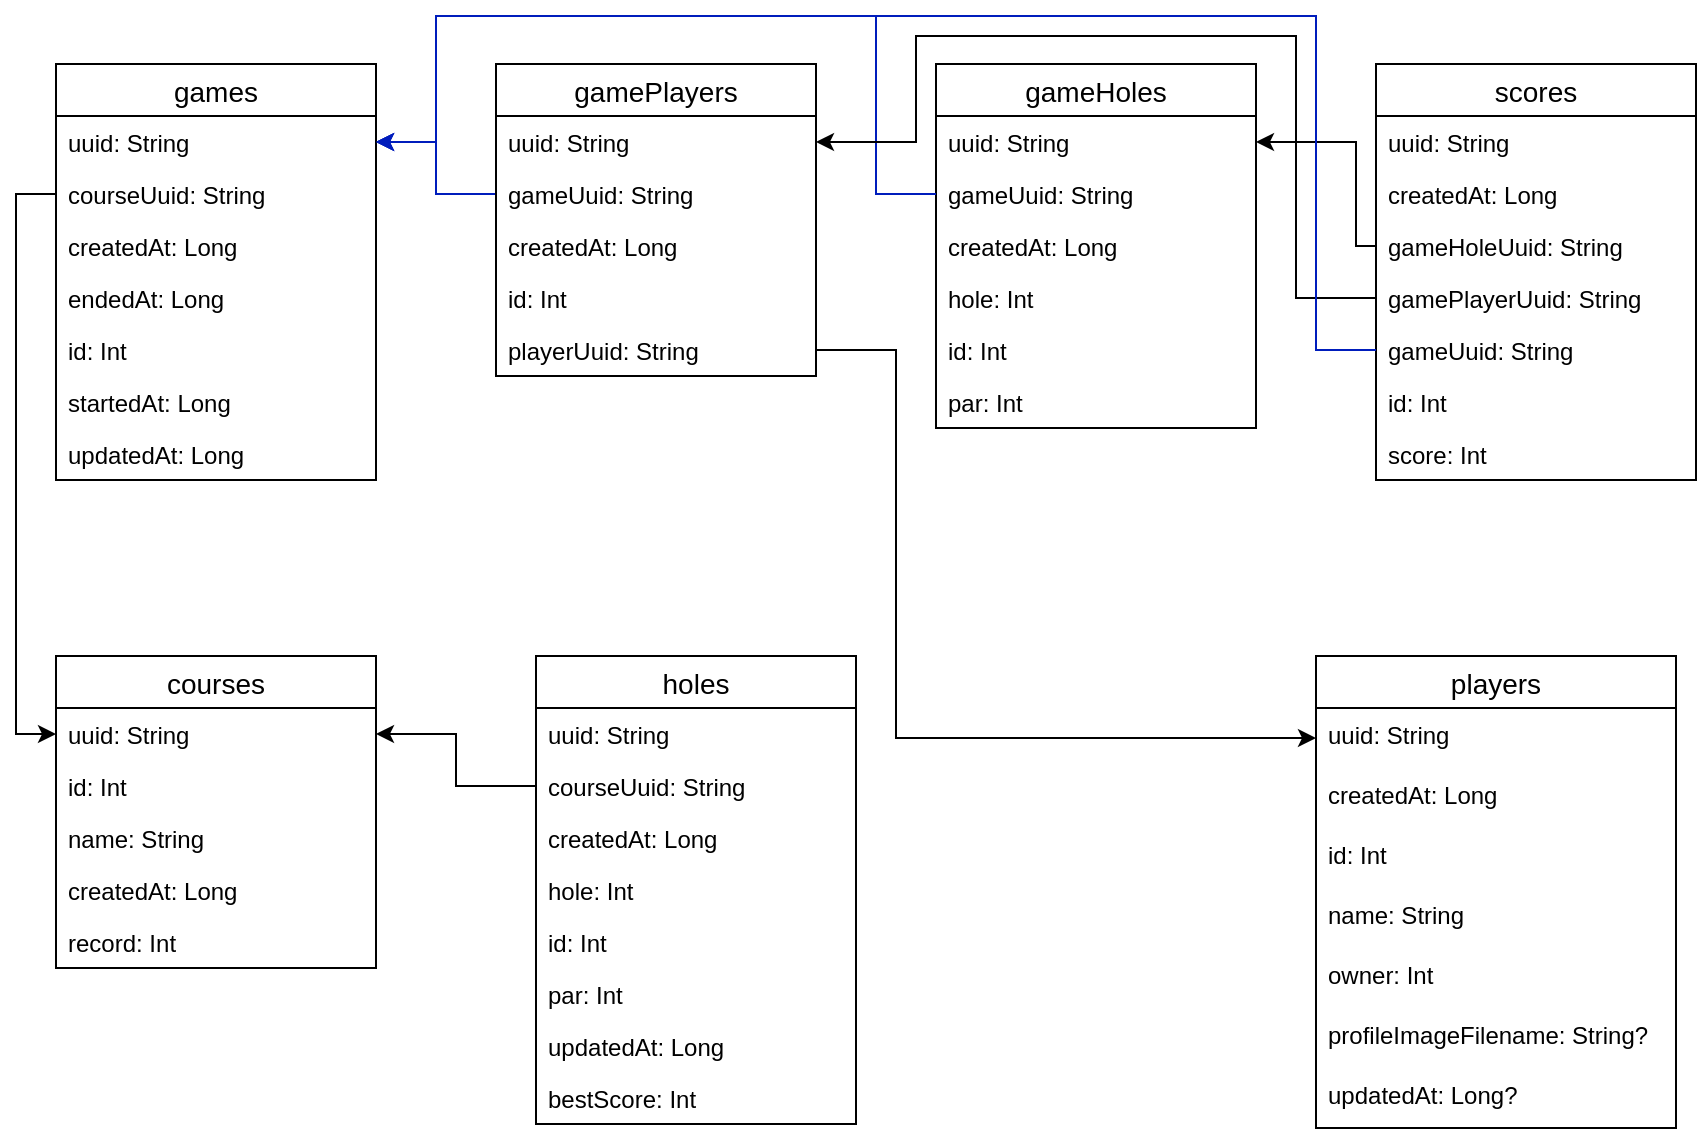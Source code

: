 <mxfile version="13.3.9" type="device"><diagram id="R2lEEEUBdFMjLlhIrx00" name="Page-1"><mxGraphModel dx="2062" dy="1123" grid="1" gridSize="10" guides="1" tooltips="1" connect="1" arrows="1" fold="1" page="1" pageScale="1" pageWidth="850" pageHeight="1100" math="0" shadow="0" extFonts="Permanent Marker^https://fonts.googleapis.com/css?family=Permanent+Marker"><root><mxCell id="0"/><mxCell id="1" parent="0"/><mxCell id="W3xbKl514EGa1JJH_vZw-17" style="edgeStyle=orthogonalEdgeStyle;rounded=0;orthogonalLoop=1;jettySize=auto;html=1;fillColor=#0050ef;strokeColor=#001DBC;" parent="1" source="W3xbKl514EGa1JJH_vZw-13" target="W3xbKl514EGa1JJH_vZw-2" edge="1"><mxGeometry relative="1" as="geometry"/></mxCell><mxCell id="W3xbKl514EGa1JJH_vZw-1" value="games" style="swimlane;fontStyle=0;childLayout=stackLayout;horizontal=1;startSize=26;horizontalStack=0;resizeParent=1;resizeParentMax=0;resizeLast=0;collapsible=1;marginBottom=0;align=center;fontSize=14;" parent="1" vertex="1"><mxGeometry x="40" y="44" width="160" height="208" as="geometry"/></mxCell><mxCell id="W3xbKl514EGa1JJH_vZw-2" value="uuid: String" style="text;strokeColor=none;fillColor=none;spacingLeft=4;spacingRight=4;overflow=hidden;rotatable=0;points=[[0,0.5],[1,0.5]];portConstraint=eastwest;fontSize=12;" parent="W3xbKl514EGa1JJH_vZw-1" vertex="1"><mxGeometry y="26" width="160" height="26" as="geometry"/></mxCell><mxCell id="W3xbKl514EGa1JJH_vZw-3" value="courseUuid: String" style="text;strokeColor=none;fillColor=none;spacingLeft=4;spacingRight=4;overflow=hidden;rotatable=0;points=[[0,0.5],[1,0.5]];portConstraint=eastwest;fontSize=12;" parent="W3xbKl514EGa1JJH_vZw-1" vertex="1"><mxGeometry y="52" width="160" height="26" as="geometry"/></mxCell><mxCell id="W3xbKl514EGa1JJH_vZw-4" value="createdAt: Long" style="text;strokeColor=none;fillColor=none;spacingLeft=4;spacingRight=4;overflow=hidden;rotatable=0;points=[[0,0.5],[1,0.5]];portConstraint=eastwest;fontSize=12;" parent="W3xbKl514EGa1JJH_vZw-1" vertex="1"><mxGeometry y="78" width="160" height="26" as="geometry"/></mxCell><mxCell id="W3xbKl514EGa1JJH_vZw-7" value="endedAt: Long" style="text;strokeColor=none;fillColor=none;spacingLeft=4;spacingRight=4;overflow=hidden;rotatable=0;points=[[0,0.5],[1,0.5]];portConstraint=eastwest;fontSize=12;" parent="W3xbKl514EGa1JJH_vZw-1" vertex="1"><mxGeometry y="104" width="160" height="26" as="geometry"/></mxCell><mxCell id="W3xbKl514EGa1JJH_vZw-6" value="id: Int" style="text;strokeColor=none;fillColor=none;spacingLeft=4;spacingRight=4;overflow=hidden;rotatable=0;points=[[0,0.5],[1,0.5]];portConstraint=eastwest;fontSize=12;" parent="W3xbKl514EGa1JJH_vZw-1" vertex="1"><mxGeometry y="130" width="160" height="26" as="geometry"/></mxCell><mxCell id="W3xbKl514EGa1JJH_vZw-8" value="startedAt: Long" style="text;strokeColor=none;fillColor=none;spacingLeft=4;spacingRight=4;overflow=hidden;rotatable=0;points=[[0,0.5],[1,0.5]];portConstraint=eastwest;fontSize=12;" parent="W3xbKl514EGa1JJH_vZw-1" vertex="1"><mxGeometry y="156" width="160" height="26" as="geometry"/></mxCell><mxCell id="W3xbKl514EGa1JJH_vZw-9" value="updatedAt: Long" style="text;strokeColor=none;fillColor=none;spacingLeft=4;spacingRight=4;overflow=hidden;rotatable=0;points=[[0,0.5],[1,0.5]];portConstraint=eastwest;fontSize=12;" parent="W3xbKl514EGa1JJH_vZw-1" vertex="1"><mxGeometry y="182" width="160" height="26" as="geometry"/></mxCell><mxCell id="W3xbKl514EGa1JJH_vZw-11" value="gamePlayers" style="swimlane;fontStyle=0;childLayout=stackLayout;horizontal=1;startSize=26;horizontalStack=0;resizeParent=1;resizeParentMax=0;resizeLast=0;collapsible=1;marginBottom=0;align=center;fontSize=14;" parent="1" vertex="1"><mxGeometry x="260" y="44" width="160" height="156" as="geometry"/></mxCell><mxCell id="W3xbKl514EGa1JJH_vZw-12" value="uuid: String" style="text;strokeColor=none;fillColor=none;spacingLeft=4;spacingRight=4;overflow=hidden;rotatable=0;points=[[0,0.5],[1,0.5]];portConstraint=eastwest;fontSize=12;" parent="W3xbKl514EGa1JJH_vZw-11" vertex="1"><mxGeometry y="26" width="160" height="26" as="geometry"/></mxCell><mxCell id="W3xbKl514EGa1JJH_vZw-13" value="gameUuid: String" style="text;strokeColor=none;fillColor=none;spacingLeft=4;spacingRight=4;overflow=hidden;rotatable=0;points=[[0,0.5],[1,0.5]];portConstraint=eastwest;fontSize=12;" parent="W3xbKl514EGa1JJH_vZw-11" vertex="1"><mxGeometry y="52" width="160" height="26" as="geometry"/></mxCell><mxCell id="W3xbKl514EGa1JJH_vZw-14" value="createdAt: Long" style="text;strokeColor=none;fillColor=none;spacingLeft=4;spacingRight=4;overflow=hidden;rotatable=0;points=[[0,0.5],[1,0.5]];portConstraint=eastwest;fontSize=12;" parent="W3xbKl514EGa1JJH_vZw-11" vertex="1"><mxGeometry y="78" width="160" height="26" as="geometry"/></mxCell><mxCell id="W3xbKl514EGa1JJH_vZw-15" value="id: Int" style="text;strokeColor=none;fillColor=none;spacingLeft=4;spacingRight=4;overflow=hidden;rotatable=0;points=[[0,0.5],[1,0.5]];portConstraint=eastwest;fontSize=12;" parent="W3xbKl514EGa1JJH_vZw-11" vertex="1"><mxGeometry y="104" width="160" height="26" as="geometry"/></mxCell><mxCell id="W3xbKl514EGa1JJH_vZw-16" value="playerUuid: String" style="text;strokeColor=none;fillColor=none;spacingLeft=4;spacingRight=4;overflow=hidden;rotatable=0;points=[[0,0.5],[1,0.5]];portConstraint=eastwest;fontSize=12;" parent="W3xbKl514EGa1JJH_vZw-11" vertex="1"><mxGeometry y="130" width="160" height="26" as="geometry"/></mxCell><mxCell id="W3xbKl514EGa1JJH_vZw-18" value="gameHoles" style="swimlane;fontStyle=0;childLayout=stackLayout;horizontal=1;startSize=26;horizontalStack=0;resizeParent=1;resizeParentMax=0;resizeLast=0;collapsible=1;marginBottom=0;align=center;fontSize=14;" parent="1" vertex="1"><mxGeometry x="480" y="44" width="160" height="182" as="geometry"/></mxCell><mxCell id="W3xbKl514EGa1JJH_vZw-19" value="uuid: String" style="text;strokeColor=none;fillColor=none;spacingLeft=4;spacingRight=4;overflow=hidden;rotatable=0;points=[[0,0.5],[1,0.5]];portConstraint=eastwest;fontSize=12;" parent="W3xbKl514EGa1JJH_vZw-18" vertex="1"><mxGeometry y="26" width="160" height="26" as="geometry"/></mxCell><mxCell id="W3xbKl514EGa1JJH_vZw-20" value="gameUuid: String" style="text;strokeColor=none;fillColor=none;spacingLeft=4;spacingRight=4;overflow=hidden;rotatable=0;points=[[0,0.5],[1,0.5]];portConstraint=eastwest;fontSize=12;" parent="W3xbKl514EGa1JJH_vZw-18" vertex="1"><mxGeometry y="52" width="160" height="26" as="geometry"/></mxCell><mxCell id="W3xbKl514EGa1JJH_vZw-21" value="createdAt: Long" style="text;strokeColor=none;fillColor=none;spacingLeft=4;spacingRight=4;overflow=hidden;rotatable=0;points=[[0,0.5],[1,0.5]];portConstraint=eastwest;fontSize=12;" parent="W3xbKl514EGa1JJH_vZw-18" vertex="1"><mxGeometry y="78" width="160" height="26" as="geometry"/></mxCell><mxCell id="W3xbKl514EGa1JJH_vZw-22" value="hole: Int" style="text;strokeColor=none;fillColor=none;spacingLeft=4;spacingRight=4;overflow=hidden;rotatable=0;points=[[0,0.5],[1,0.5]];portConstraint=eastwest;fontSize=12;" parent="W3xbKl514EGa1JJH_vZw-18" vertex="1"><mxGeometry y="104" width="160" height="26" as="geometry"/></mxCell><mxCell id="W3xbKl514EGa1JJH_vZw-23" value="id: Int" style="text;strokeColor=none;fillColor=none;spacingLeft=4;spacingRight=4;overflow=hidden;rotatable=0;points=[[0,0.5],[1,0.5]];portConstraint=eastwest;fontSize=12;" parent="W3xbKl514EGa1JJH_vZw-18" vertex="1"><mxGeometry y="130" width="160" height="26" as="geometry"/></mxCell><mxCell id="W3xbKl514EGa1JJH_vZw-24" value="par: Int" style="text;strokeColor=none;fillColor=none;spacingLeft=4;spacingRight=4;overflow=hidden;rotatable=0;points=[[0,0.5],[1,0.5]];portConstraint=eastwest;fontSize=12;" parent="W3xbKl514EGa1JJH_vZw-18" vertex="1"><mxGeometry y="156" width="160" height="26" as="geometry"/></mxCell><mxCell id="W3xbKl514EGa1JJH_vZw-25" style="edgeStyle=orthogonalEdgeStyle;rounded=0;orthogonalLoop=1;jettySize=auto;html=1;fillColor=#0050ef;strokeColor=#001DBC;" parent="1" source="W3xbKl514EGa1JJH_vZw-20" target="W3xbKl514EGa1JJH_vZw-2" edge="1"><mxGeometry relative="1" as="geometry"><Array as="points"><mxPoint x="450" y="109"/><mxPoint x="450" y="20"/><mxPoint x="230" y="20"/><mxPoint x="230" y="83"/></Array></mxGeometry></mxCell><mxCell id="W3xbKl514EGa1JJH_vZw-26" value="scores" style="swimlane;fontStyle=0;childLayout=stackLayout;horizontal=1;startSize=26;horizontalStack=0;resizeParent=1;resizeParentMax=0;resizeLast=0;collapsible=1;marginBottom=0;align=center;fontSize=14;" parent="1" vertex="1"><mxGeometry x="700" y="44" width="160" height="208" as="geometry"/></mxCell><mxCell id="W3xbKl514EGa1JJH_vZw-27" value="uuid: String" style="text;strokeColor=none;fillColor=none;spacingLeft=4;spacingRight=4;overflow=hidden;rotatable=0;points=[[0,0.5],[1,0.5]];portConstraint=eastwest;fontSize=12;" parent="W3xbKl514EGa1JJH_vZw-26" vertex="1"><mxGeometry y="26" width="160" height="26" as="geometry"/></mxCell><mxCell id="W3xbKl514EGa1JJH_vZw-28" value="createdAt: Long" style="text;strokeColor=none;fillColor=none;spacingLeft=4;spacingRight=4;overflow=hidden;rotatable=0;points=[[0,0.5],[1,0.5]];portConstraint=eastwest;fontSize=12;" parent="W3xbKl514EGa1JJH_vZw-26" vertex="1"><mxGeometry y="52" width="160" height="26" as="geometry"/></mxCell><mxCell id="W3xbKl514EGa1JJH_vZw-30" value="gameHoleUuid: String" style="text;strokeColor=none;fillColor=none;spacingLeft=4;spacingRight=4;overflow=hidden;rotatable=0;points=[[0,0.5],[1,0.5]];portConstraint=eastwest;fontSize=12;" parent="W3xbKl514EGa1JJH_vZw-26" vertex="1"><mxGeometry y="78" width="160" height="26" as="geometry"/></mxCell><mxCell id="W3xbKl514EGa1JJH_vZw-32" value="gamePlayerUuid: String" style="text;strokeColor=none;fillColor=none;spacingLeft=4;spacingRight=4;overflow=hidden;rotatable=0;points=[[0,0.5],[1,0.5]];portConstraint=eastwest;fontSize=12;" parent="W3xbKl514EGa1JJH_vZw-26" vertex="1"><mxGeometry y="104" width="160" height="26" as="geometry"/></mxCell><mxCell id="W3xbKl514EGa1JJH_vZw-31" value="gameUuid: String" style="text;strokeColor=none;fillColor=none;spacingLeft=4;spacingRight=4;overflow=hidden;rotatable=0;points=[[0,0.5],[1,0.5]];portConstraint=eastwest;fontSize=12;" parent="W3xbKl514EGa1JJH_vZw-26" vertex="1"><mxGeometry y="130" width="160" height="26" as="geometry"/></mxCell><mxCell id="W3xbKl514EGa1JJH_vZw-33" value="id: Int" style="text;strokeColor=none;fillColor=none;spacingLeft=4;spacingRight=4;overflow=hidden;rotatable=0;points=[[0,0.5],[1,0.5]];portConstraint=eastwest;fontSize=12;" parent="W3xbKl514EGa1JJH_vZw-26" vertex="1"><mxGeometry y="156" width="160" height="26" as="geometry"/></mxCell><mxCell id="W3xbKl514EGa1JJH_vZw-29" value="score: Int" style="text;strokeColor=none;fillColor=none;spacingLeft=4;spacingRight=4;overflow=hidden;rotatable=0;points=[[0,0.5],[1,0.5]];portConstraint=eastwest;fontSize=12;" parent="W3xbKl514EGa1JJH_vZw-26" vertex="1"><mxGeometry y="182" width="160" height="26" as="geometry"/></mxCell><mxCell id="W3xbKl514EGa1JJH_vZw-34" style="edgeStyle=orthogonalEdgeStyle;rounded=0;orthogonalLoop=1;jettySize=auto;html=1;" parent="1" source="W3xbKl514EGa1JJH_vZw-30" target="W3xbKl514EGa1JJH_vZw-19" edge="1"><mxGeometry relative="1" as="geometry"><Array as="points"><mxPoint x="690" y="135"/><mxPoint x="690" y="83"/></Array></mxGeometry></mxCell><mxCell id="W3xbKl514EGa1JJH_vZw-35" style="edgeStyle=orthogonalEdgeStyle;rounded=0;orthogonalLoop=1;jettySize=auto;html=1;" parent="1" source="W3xbKl514EGa1JJH_vZw-32" target="W3xbKl514EGa1JJH_vZw-12" edge="1"><mxGeometry relative="1" as="geometry"><Array as="points"><mxPoint x="660" y="161"/><mxPoint x="660" y="30"/><mxPoint x="470" y="30"/><mxPoint x="470" y="83"/></Array></mxGeometry></mxCell><mxCell id="W3xbKl514EGa1JJH_vZw-36" style="edgeStyle=orthogonalEdgeStyle;rounded=0;orthogonalLoop=1;jettySize=auto;html=1;fillColor=#0050ef;strokeColor=#001DBC;" parent="1" source="W3xbKl514EGa1JJH_vZw-31" target="W3xbKl514EGa1JJH_vZw-2" edge="1"><mxGeometry relative="1" as="geometry"><Array as="points"><mxPoint x="670" y="187"/><mxPoint x="670" y="20"/><mxPoint x="230" y="20"/><mxPoint x="230" y="83"/></Array></mxGeometry></mxCell><mxCell id="W3xbKl514EGa1JJH_vZw-37" value="courses" style="swimlane;fontStyle=0;childLayout=stackLayout;horizontal=1;startSize=26;horizontalStack=0;resizeParent=1;resizeParentMax=0;resizeLast=0;collapsible=1;marginBottom=0;align=center;fontSize=14;" parent="1" vertex="1"><mxGeometry x="40" y="340" width="160" height="156" as="geometry"/></mxCell><mxCell id="W3xbKl514EGa1JJH_vZw-38" value="uuid: String" style="text;strokeColor=none;fillColor=none;spacingLeft=4;spacingRight=4;overflow=hidden;rotatable=0;points=[[0,0.5],[1,0.5]];portConstraint=eastwest;fontSize=12;" parent="W3xbKl514EGa1JJH_vZw-37" vertex="1"><mxGeometry y="26" width="160" height="26" as="geometry"/></mxCell><mxCell id="W3xbKl514EGa1JJH_vZw-40" value="id: Int" style="text;strokeColor=none;fillColor=none;spacingLeft=4;spacingRight=4;overflow=hidden;rotatable=0;points=[[0,0.5],[1,0.5]];portConstraint=eastwest;fontSize=12;" parent="W3xbKl514EGa1JJH_vZw-37" vertex="1"><mxGeometry y="52" width="160" height="26" as="geometry"/></mxCell><mxCell id="W3xbKl514EGa1JJH_vZw-39" value="name: String" style="text;strokeColor=none;fillColor=none;spacingLeft=4;spacingRight=4;overflow=hidden;rotatable=0;points=[[0,0.5],[1,0.5]];portConstraint=eastwest;fontSize=12;" parent="W3xbKl514EGa1JJH_vZw-37" vertex="1"><mxGeometry y="78" width="160" height="26" as="geometry"/></mxCell><mxCell id="W3xbKl514EGa1JJH_vZw-43" value="createdAt: Long" style="text;strokeColor=none;fillColor=none;spacingLeft=4;spacingRight=4;overflow=hidden;rotatable=0;points=[[0,0.5],[1,0.5]];portConstraint=eastwest;fontSize=12;" parent="W3xbKl514EGa1JJH_vZw-37" vertex="1"><mxGeometry y="104" width="160" height="26" as="geometry"/></mxCell><mxCell id="W3xbKl514EGa1JJH_vZw-42" value="record: Int" style="text;strokeColor=none;fillColor=none;spacingLeft=4;spacingRight=4;overflow=hidden;rotatable=0;points=[[0,0.5],[1,0.5]];portConstraint=eastwest;fontSize=12;" parent="W3xbKl514EGa1JJH_vZw-37" vertex="1"><mxGeometry y="130" width="160" height="26" as="geometry"/></mxCell><mxCell id="W3xbKl514EGa1JJH_vZw-44" value="holes" style="swimlane;fontStyle=0;childLayout=stackLayout;horizontal=1;startSize=26;horizontalStack=0;resizeParent=1;resizeParentMax=0;resizeLast=0;collapsible=1;marginBottom=0;align=center;fontSize=14;" parent="1" vertex="1"><mxGeometry x="280" y="340" width="160" height="234" as="geometry"/></mxCell><mxCell id="W3xbKl514EGa1JJH_vZw-45" value="uuid: String" style="text;strokeColor=none;fillColor=none;spacingLeft=4;spacingRight=4;overflow=hidden;rotatable=0;points=[[0,0.5],[1,0.5]];portConstraint=eastwest;fontSize=12;" parent="W3xbKl514EGa1JJH_vZw-44" vertex="1"><mxGeometry y="26" width="160" height="26" as="geometry"/></mxCell><mxCell id="W3xbKl514EGa1JJH_vZw-46" value="courseUuid: String" style="text;strokeColor=none;fillColor=none;spacingLeft=4;spacingRight=4;overflow=hidden;rotatable=0;points=[[0,0.5],[1,0.5]];portConstraint=eastwest;fontSize=12;" parent="W3xbKl514EGa1JJH_vZw-44" vertex="1"><mxGeometry y="52" width="160" height="26" as="geometry"/></mxCell><mxCell id="W3xbKl514EGa1JJH_vZw-47" value="createdAt: Long" style="text;strokeColor=none;fillColor=none;spacingLeft=4;spacingRight=4;overflow=hidden;rotatable=0;points=[[0,0.5],[1,0.5]];portConstraint=eastwest;fontSize=12;" parent="W3xbKl514EGa1JJH_vZw-44" vertex="1"><mxGeometry y="78" width="160" height="26" as="geometry"/></mxCell><mxCell id="W3xbKl514EGa1JJH_vZw-48" value="hole: Int" style="text;strokeColor=none;fillColor=none;spacingLeft=4;spacingRight=4;overflow=hidden;rotatable=0;points=[[0,0.5],[1,0.5]];portConstraint=eastwest;fontSize=12;" parent="W3xbKl514EGa1JJH_vZw-44" vertex="1"><mxGeometry y="104" width="160" height="26" as="geometry"/></mxCell><mxCell id="W3xbKl514EGa1JJH_vZw-49" value="id: Int" style="text;strokeColor=none;fillColor=none;spacingLeft=4;spacingRight=4;overflow=hidden;rotatable=0;points=[[0,0.5],[1,0.5]];portConstraint=eastwest;fontSize=12;" parent="W3xbKl514EGa1JJH_vZw-44" vertex="1"><mxGeometry y="130" width="160" height="26" as="geometry"/></mxCell><mxCell id="W3xbKl514EGa1JJH_vZw-51" value="par: Int" style="text;strokeColor=none;fillColor=none;spacingLeft=4;spacingRight=4;overflow=hidden;rotatable=0;points=[[0,0.5],[1,0.5]];portConstraint=eastwest;fontSize=12;" parent="W3xbKl514EGa1JJH_vZw-44" vertex="1"><mxGeometry y="156" width="160" height="26" as="geometry"/></mxCell><mxCell id="W3xbKl514EGa1JJH_vZw-52" value="updatedAt: Long" style="text;strokeColor=none;fillColor=none;spacingLeft=4;spacingRight=4;overflow=hidden;rotatable=0;points=[[0,0.5],[1,0.5]];portConstraint=eastwest;fontSize=12;" parent="W3xbKl514EGa1JJH_vZw-44" vertex="1"><mxGeometry y="182" width="160" height="26" as="geometry"/></mxCell><mxCell id="W3xbKl514EGa1JJH_vZw-50" value="bestScore: Int" style="text;strokeColor=none;fillColor=none;spacingLeft=4;spacingRight=4;overflow=hidden;rotatable=0;points=[[0,0.5],[1,0.5]];portConstraint=eastwest;fontSize=12;" parent="W3xbKl514EGa1JJH_vZw-44" vertex="1"><mxGeometry y="208" width="160" height="26" as="geometry"/></mxCell><mxCell id="W3xbKl514EGa1JJH_vZw-53" style="edgeStyle=orthogonalEdgeStyle;rounded=0;orthogonalLoop=1;jettySize=auto;html=1;" parent="1" source="W3xbKl514EGa1JJH_vZw-46" target="W3xbKl514EGa1JJH_vZw-38" edge="1"><mxGeometry relative="1" as="geometry"/></mxCell><mxCell id="W3xbKl514EGa1JJH_vZw-54" style="edgeStyle=orthogonalEdgeStyle;rounded=0;orthogonalLoop=1;jettySize=auto;html=1;" parent="1" source="W3xbKl514EGa1JJH_vZw-3" target="W3xbKl514EGa1JJH_vZw-38" edge="1"><mxGeometry relative="1" as="geometry"><Array as="points"><mxPoint x="20" y="109"/><mxPoint x="20" y="379"/></Array></mxGeometry></mxCell><mxCell id="zUR4OyP5RQmP99--gjf8-1" value="players" style="swimlane;fontStyle=0;childLayout=stackLayout;horizontal=1;startSize=26;horizontalStack=0;resizeParent=1;resizeParentMax=0;resizeLast=0;collapsible=1;marginBottom=0;align=center;fontSize=14;" vertex="1" parent="1"><mxGeometry x="670" y="340" width="180" height="236" as="geometry"/></mxCell><mxCell id="zUR4OyP5RQmP99--gjf8-2" value="uuid: String" style="text;strokeColor=none;fillColor=none;spacingLeft=4;spacingRight=4;overflow=hidden;rotatable=0;points=[[0,0.5],[1,0.5]];portConstraint=eastwest;fontSize=12;" vertex="1" parent="zUR4OyP5RQmP99--gjf8-1"><mxGeometry y="26" width="180" height="30" as="geometry"/></mxCell><mxCell id="zUR4OyP5RQmP99--gjf8-3" value="createdAt: Long" style="text;strokeColor=none;fillColor=none;spacingLeft=4;spacingRight=4;overflow=hidden;rotatable=0;points=[[0,0.5],[1,0.5]];portConstraint=eastwest;fontSize=12;" vertex="1" parent="zUR4OyP5RQmP99--gjf8-1"><mxGeometry y="56" width="180" height="30" as="geometry"/></mxCell><mxCell id="zUR4OyP5RQmP99--gjf8-19" value="id: Int" style="text;strokeColor=none;fillColor=none;spacingLeft=4;spacingRight=4;overflow=hidden;rotatable=0;points=[[0,0.5],[1,0.5]];portConstraint=eastwest;fontSize=12;" vertex="1" parent="zUR4OyP5RQmP99--gjf8-1"><mxGeometry y="86" width="180" height="30" as="geometry"/></mxCell><mxCell id="zUR4OyP5RQmP99--gjf8-22" value="name: String" style="text;strokeColor=none;fillColor=none;spacingLeft=4;spacingRight=4;overflow=hidden;rotatable=0;points=[[0,0.5],[1,0.5]];portConstraint=eastwest;fontSize=12;" vertex="1" parent="zUR4OyP5RQmP99--gjf8-1"><mxGeometry y="116" width="180" height="30" as="geometry"/></mxCell><mxCell id="zUR4OyP5RQmP99--gjf8-20" value="owner: Int" style="text;strokeColor=none;fillColor=none;spacingLeft=4;spacingRight=4;overflow=hidden;rotatable=0;points=[[0,0.5],[1,0.5]];portConstraint=eastwest;fontSize=12;" vertex="1" parent="zUR4OyP5RQmP99--gjf8-1"><mxGeometry y="146" width="180" height="30" as="geometry"/></mxCell><mxCell id="zUR4OyP5RQmP99--gjf8-21" value="profileImageFilename: String?" style="text;strokeColor=none;fillColor=none;spacingLeft=4;spacingRight=4;overflow=hidden;rotatable=0;points=[[0,0.5],[1,0.5]];portConstraint=eastwest;fontSize=12;" vertex="1" parent="zUR4OyP5RQmP99--gjf8-1"><mxGeometry y="176" width="180" height="30" as="geometry"/></mxCell><mxCell id="zUR4OyP5RQmP99--gjf8-4" value="updatedAt: Long?" style="text;strokeColor=none;fillColor=none;spacingLeft=4;spacingRight=4;overflow=hidden;rotatable=0;points=[[0,0.5],[1,0.5]];portConstraint=eastwest;fontSize=12;" vertex="1" parent="zUR4OyP5RQmP99--gjf8-1"><mxGeometry y="206" width="180" height="30" as="geometry"/></mxCell><mxCell id="zUR4OyP5RQmP99--gjf8-23" style="edgeStyle=orthogonalEdgeStyle;rounded=0;orthogonalLoop=1;jettySize=auto;html=1;" edge="1" parent="1" source="W3xbKl514EGa1JJH_vZw-16" target="zUR4OyP5RQmP99--gjf8-2"><mxGeometry relative="1" as="geometry"><Array as="points"><mxPoint x="460" y="187"/><mxPoint x="460" y="381"/></Array></mxGeometry></mxCell></root></mxGraphModel></diagram></mxfile>
